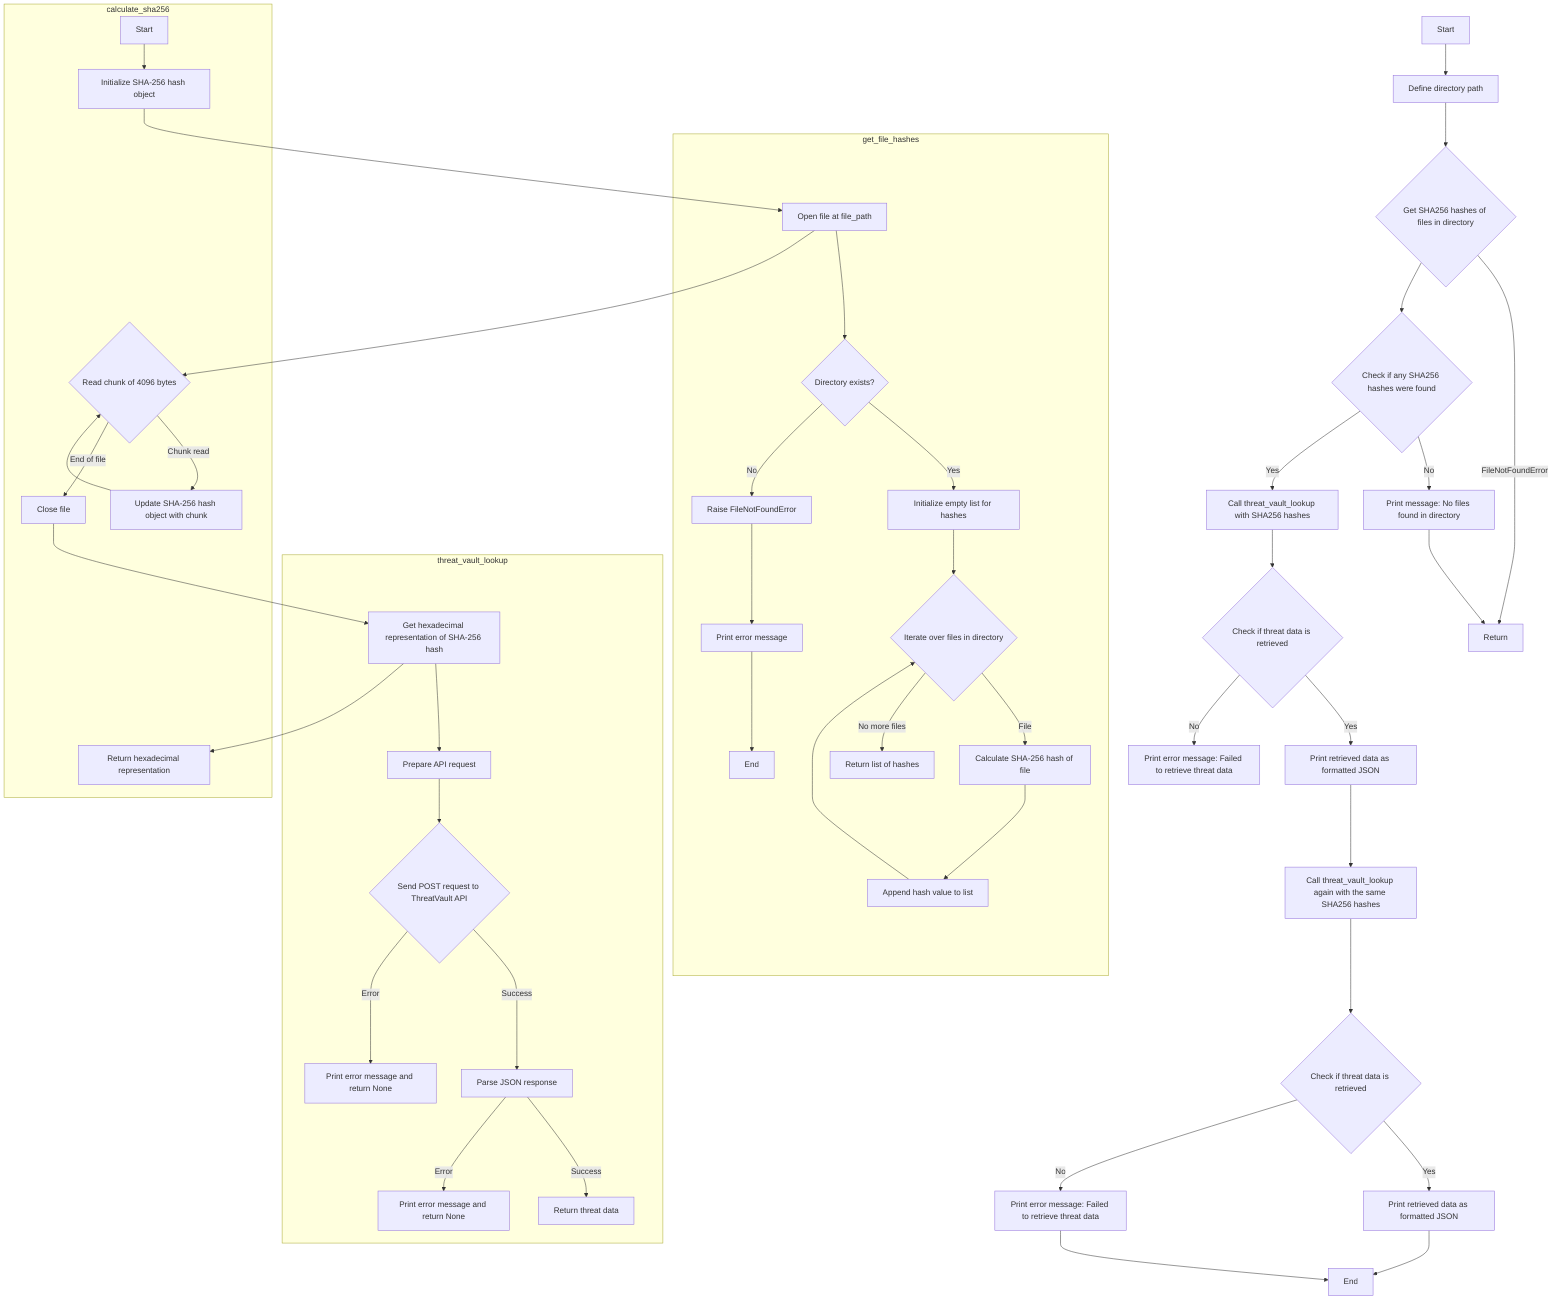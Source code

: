 graph TD
    A[Start] --> B[Define directory path]
    B --> C{Get SHA256 hashes of files in directory}
    C -->|FileNotFoundError| D[Return]
    C --> E{Check if any SHA256 hashes were found}
    E -->|No| F[Print message: No files found in directory]
    F --> D
    E -->|Yes| G[Call threat_vault_lookup with SHA256 hashes]
    G --> H{Check if threat data is retrieved}
    H -->|Yes| I[Print retrieved data as formatted JSON]
    H -->|No| J[Print error message: Failed to retrieve threat data]
    I --> K[Call threat_vault_lookup again with the same SHA256 hashes]
    K --> L{Check if threat data is retrieved}
    L -->|Yes| M[Print retrieved data as formatted JSON]
    L -->|No| N[Print error message: Failed to retrieve threat data]
    M --> O[End]
    N --> O

    subgraph threat_vault_lookup
        G1[Start] --> G2[Prepare API request]
        G2 --> G3{Send POST request to ThreatVault API}
        G3 -->|Success| G4[Parse JSON response]
        G3 -->|Error| G5[Print error message and return None]
        G4 -->|Success| G6[Return threat data]
        G4 -->|Error| G7[Print error message and return None]
    end

    subgraph get_file_hashes
        C1[Start] --> C2{Directory exists?}
        C2 -->|Yes| C3[Initialize empty list for hashes]
        C3 --> C4{Iterate over files in directory}
        C4 -->|File| C5[Calculate SHA-256 hash of file]
        C5 --> C6[Append hash value to list]
        C6 --> C4
        C4 -->|No more files| C7[Return list of hashes]
        C2 -->|No| C8[Raise FileNotFoundError]
        C8 --> C9[Print error message]
        C9 --> C10[End]
    end

    subgraph calculate_sha256
        A1[Start] --> B1[Initialize SHA-256 hash object]
        B1 --> C1[Open file at file_path]
        C1 --> D1{Read chunk of 4096 bytes}
        D1 -->|Chunk read| E1[Update SHA-256 hash object with chunk]
        E1 --> D1
        D1 -->|End of file| F1[Close file]
        F1 --> G1[Get hexadecimal representation of SHA-256 hash]
        G1 --> H1[Return hexadecimal representation]
    end